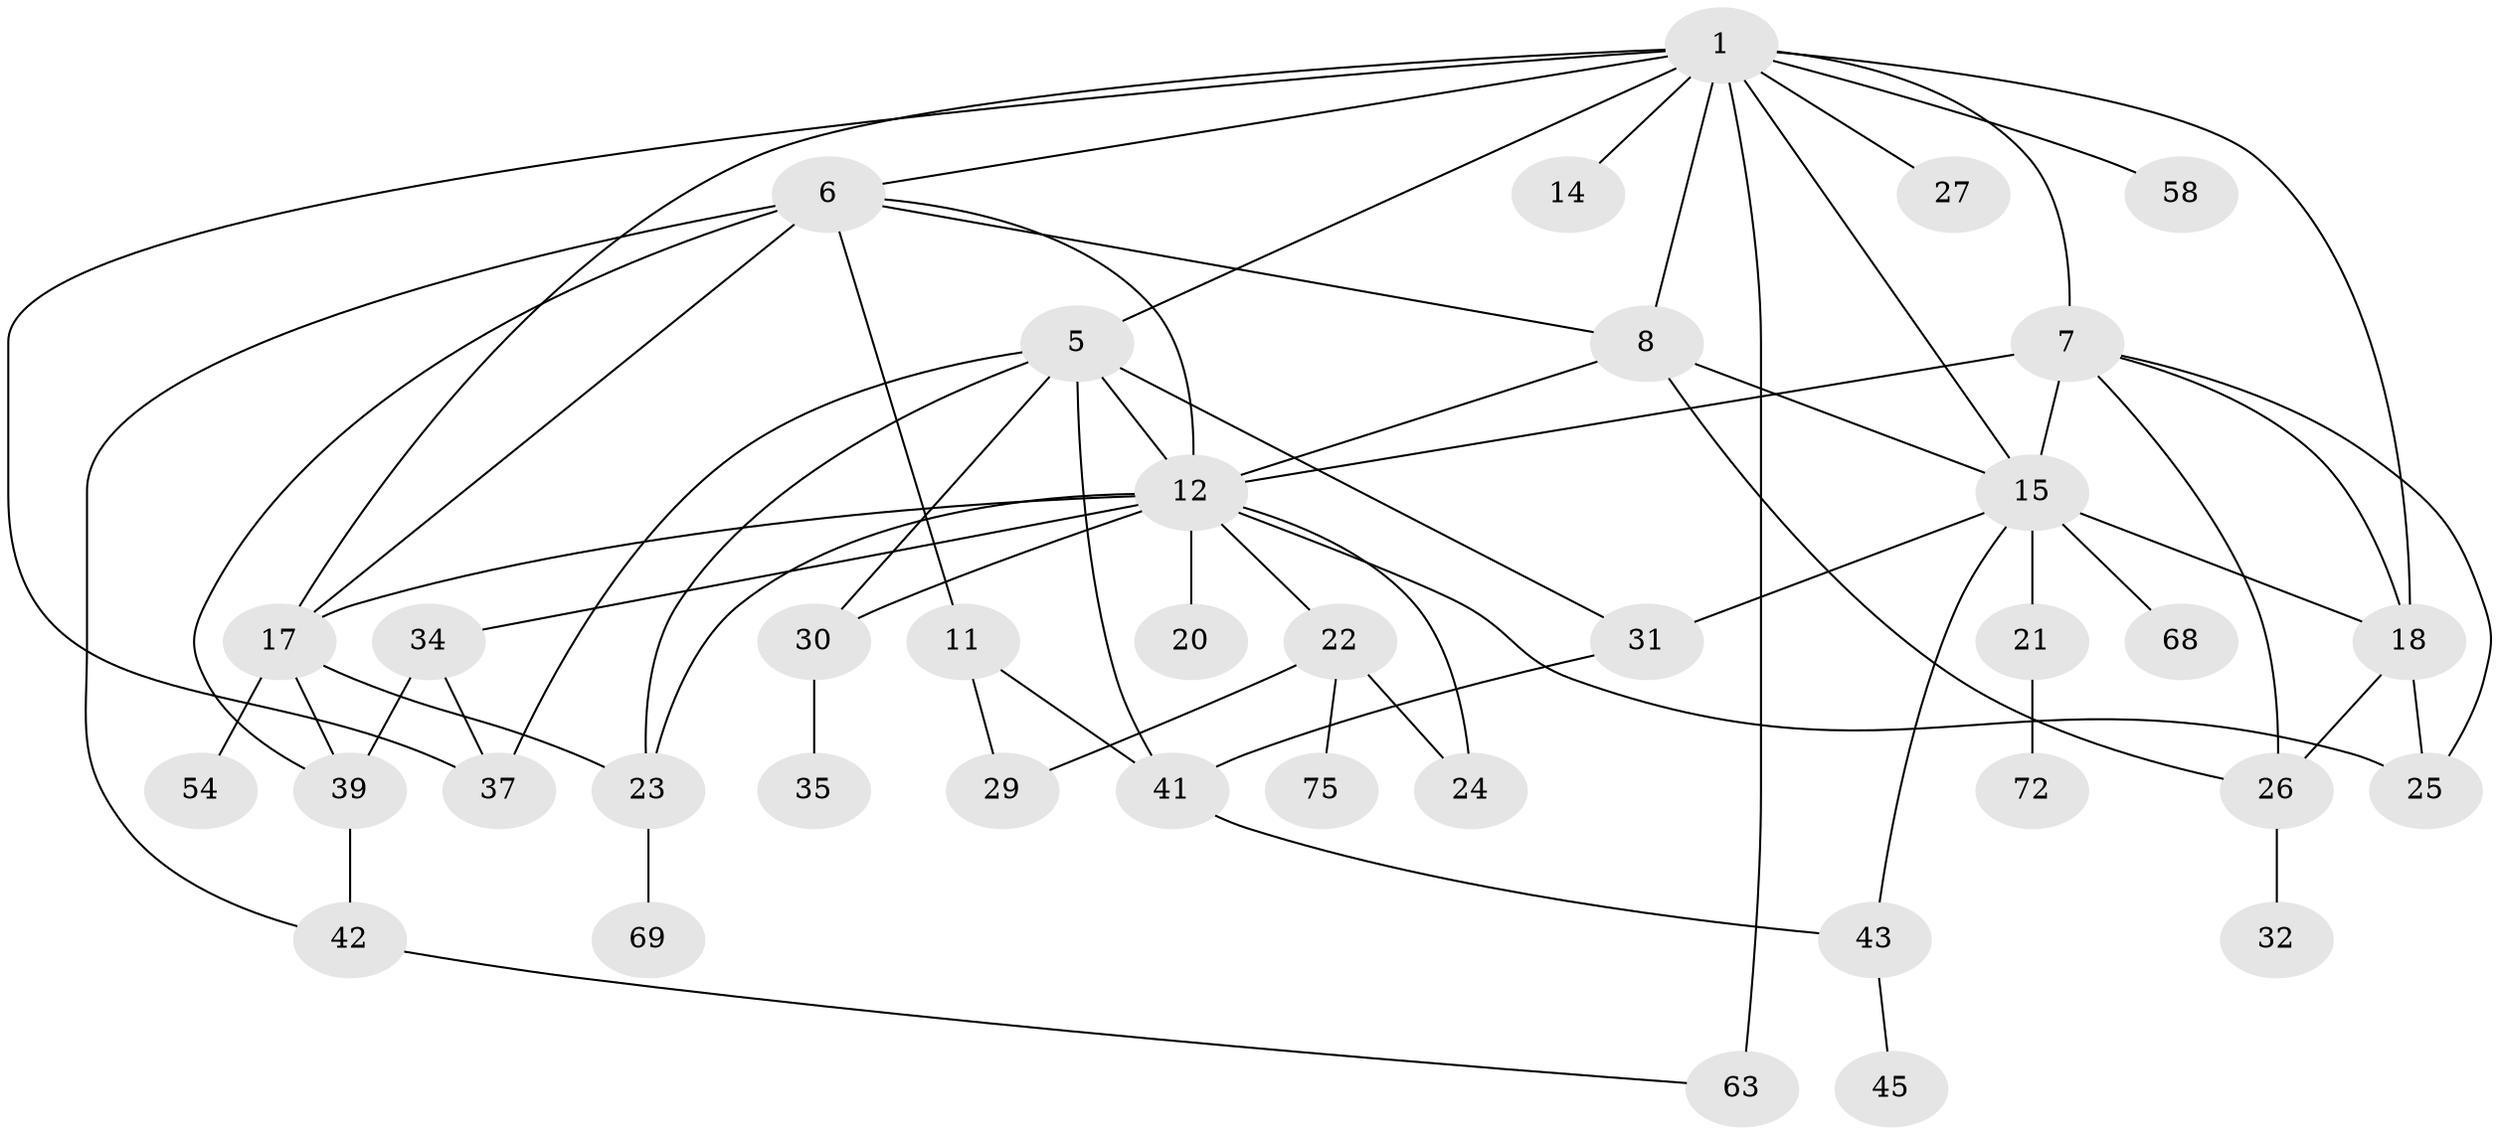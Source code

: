 // original degree distribution, {4: 0.14285714285714285, 5: 0.1038961038961039, 6: 0.05194805194805195, 3: 0.22077922077922077, 8: 0.012987012987012988, 1: 0.2857142857142857, 9: 0.012987012987012988, 2: 0.16883116883116883}
// Generated by graph-tools (version 1.1) at 2025/17/03/04/25 18:17:05]
// undirected, 38 vertices, 66 edges
graph export_dot {
graph [start="1"]
  node [color=gray90,style=filled];
  1 [super="+2"];
  5 [super="+46+51+40"];
  6 [super="+9"];
  7 [super="+70+10"];
  8 [super="+49+60"];
  11;
  12 [super="+19"];
  14;
  15 [super="+55"];
  17 [super="+44+47"];
  18 [super="+77"];
  20;
  21;
  22;
  23 [super="+33"];
  24;
  25;
  26;
  27;
  29;
  30;
  31;
  32;
  34 [super="+36"];
  35;
  37 [super="+62"];
  39;
  41 [super="+76+57"];
  42;
  43;
  45;
  54;
  58 [super="+71"];
  63;
  68;
  69;
  72;
  75;
  1 -- 14;
  1 -- 27;
  1 -- 37;
  1 -- 5 [weight=2];
  1 -- 6 [weight=2];
  1 -- 7 [weight=2];
  1 -- 8;
  1 -- 15;
  1 -- 18;
  1 -- 58;
  1 -- 63 [weight=2];
  1 -- 17;
  5 -- 37;
  5 -- 41;
  5 -- 30;
  5 -- 31;
  5 -- 12;
  5 -- 23;
  6 -- 8;
  6 -- 11;
  6 -- 42;
  6 -- 12;
  6 -- 39;
  6 -- 17;
  7 -- 15 [weight=2];
  7 -- 25;
  7 -- 26;
  7 -- 18;
  7 -- 12 [weight=2];
  8 -- 26;
  8 -- 12;
  8 -- 15;
  11 -- 29;
  11 -- 41;
  12 -- 22;
  12 -- 23;
  12 -- 24;
  12 -- 25;
  12 -- 34;
  12 -- 20;
  12 -- 30;
  12 -- 17;
  15 -- 21;
  15 -- 31;
  15 -- 43;
  15 -- 68;
  15 -- 18;
  17 -- 54;
  17 -- 39;
  17 -- 23;
  18 -- 26;
  18 -- 25;
  21 -- 72;
  22 -- 75;
  22 -- 24;
  22 -- 29;
  23 -- 69;
  26 -- 32;
  30 -- 35;
  31 -- 41 [weight=2];
  34 -- 37;
  34 -- 39;
  39 -- 42;
  41 -- 43;
  42 -- 63;
  43 -- 45;
}

